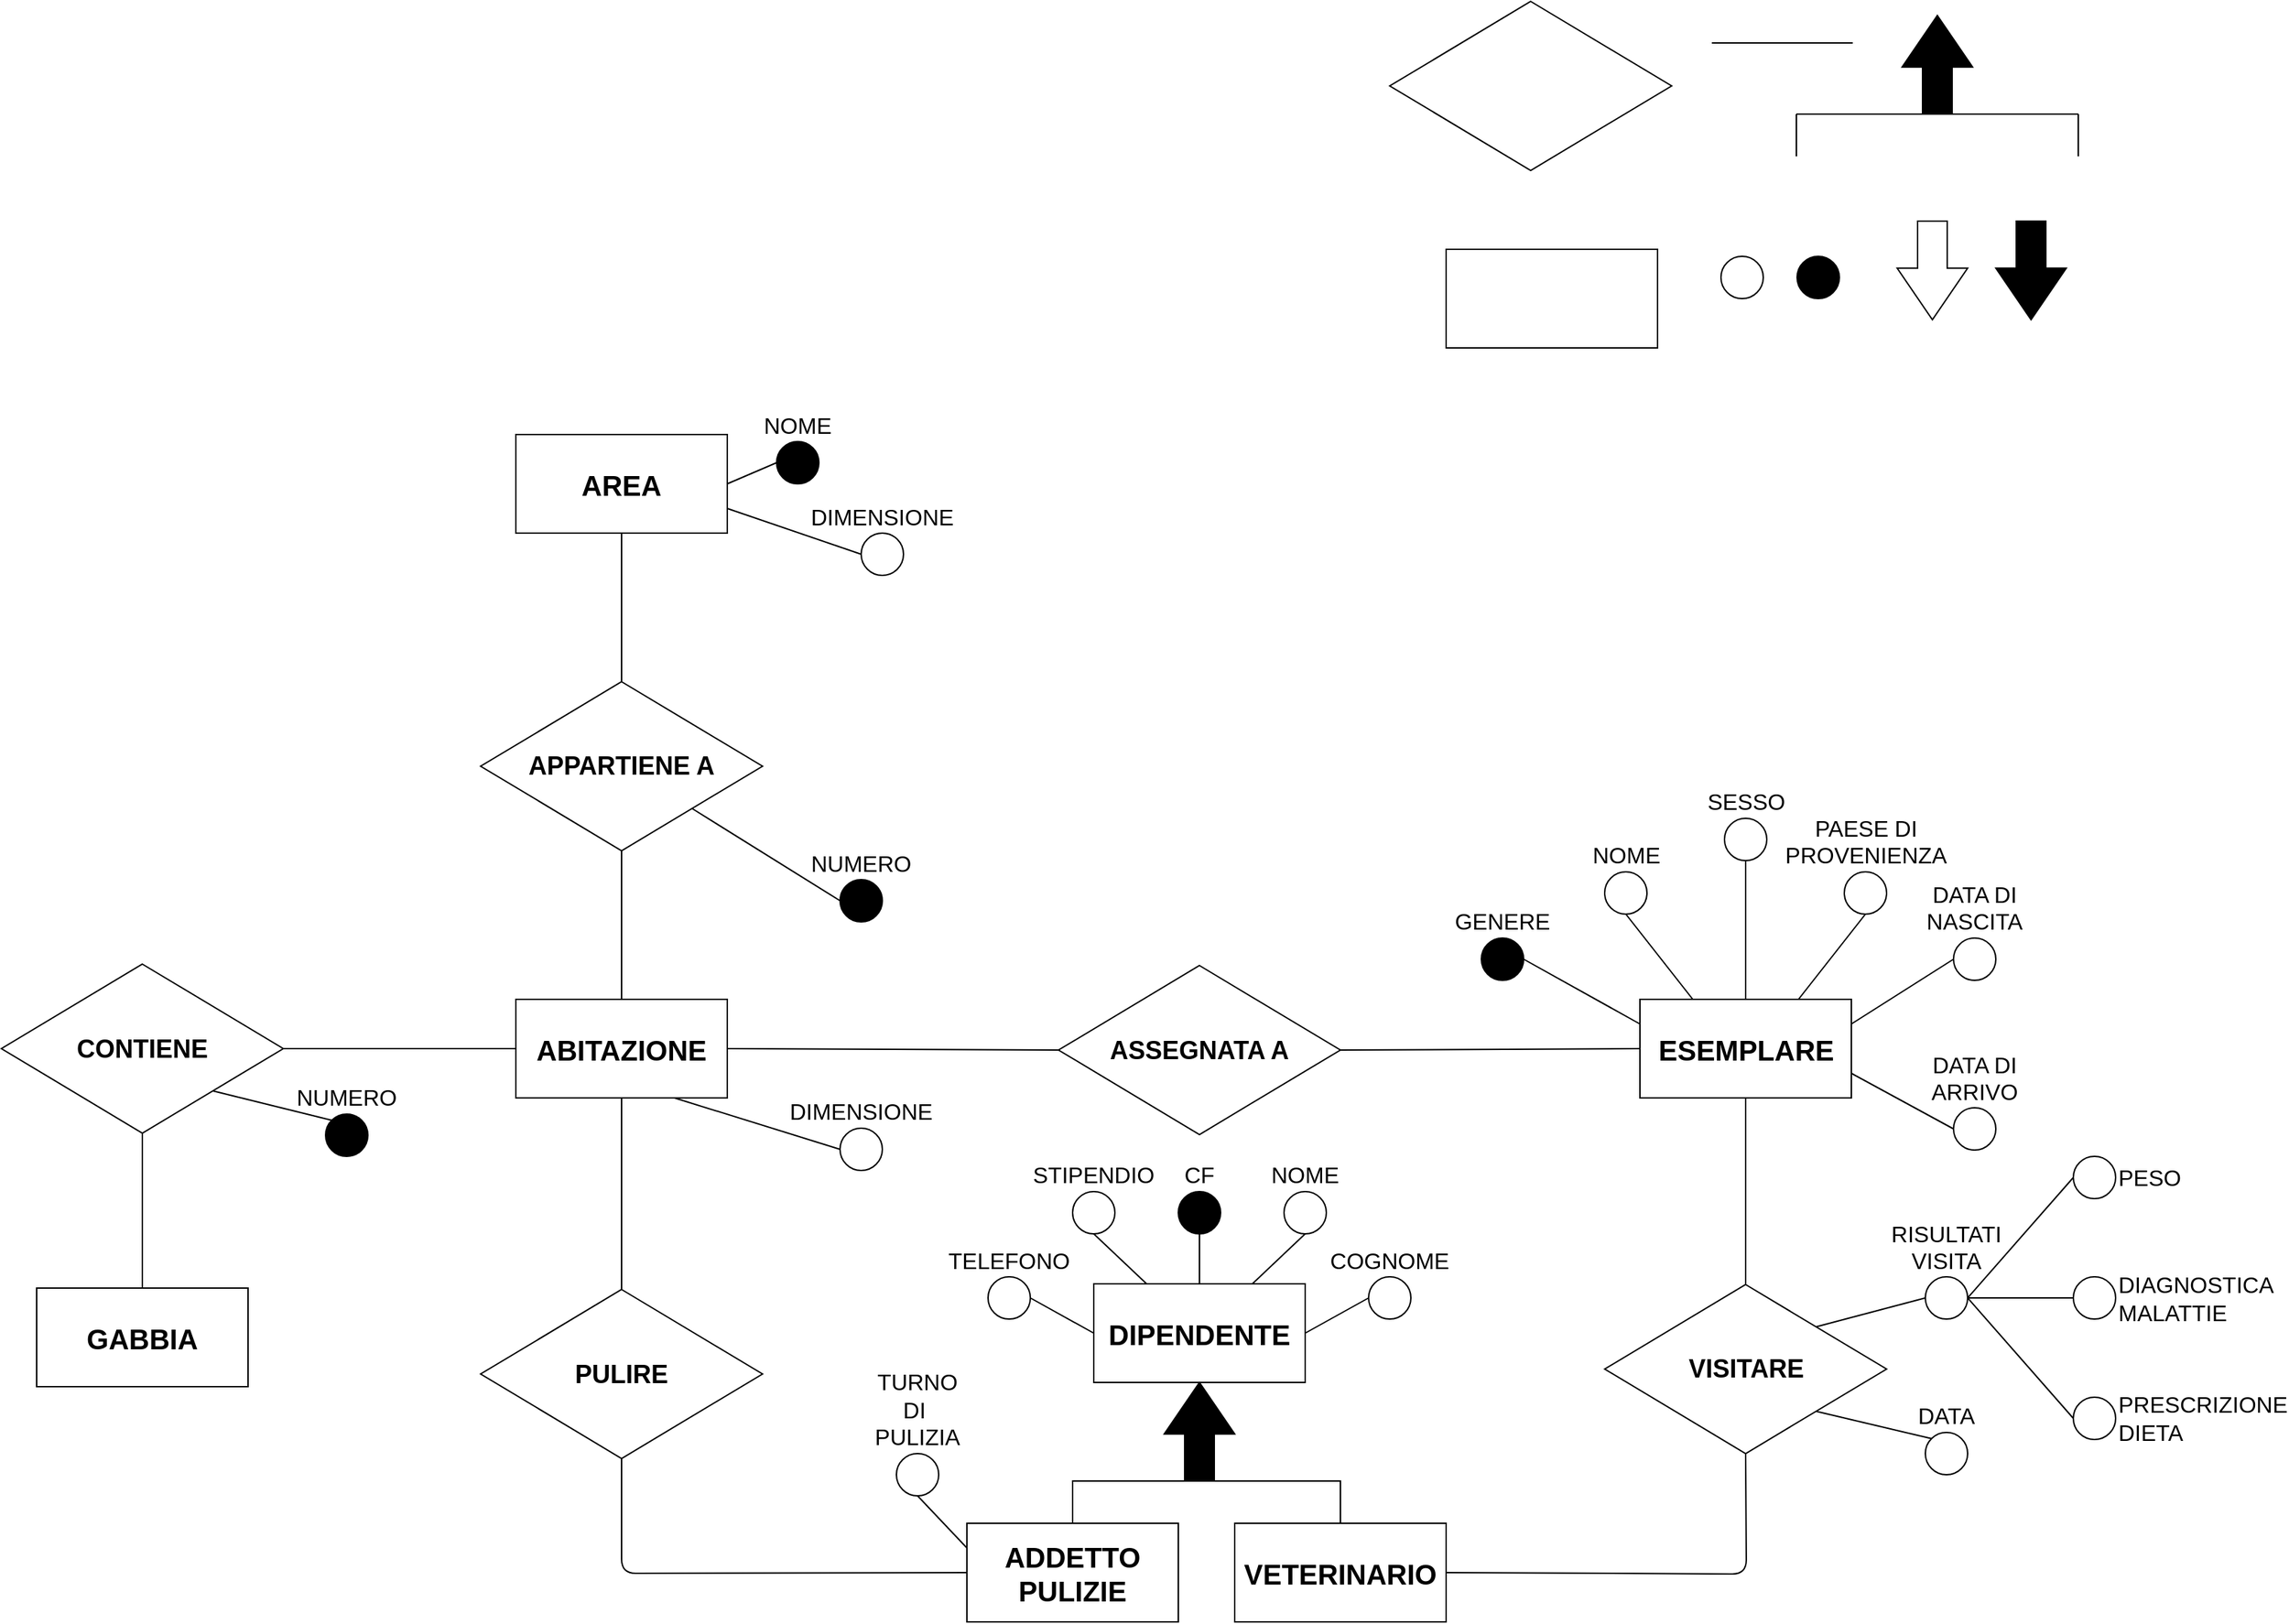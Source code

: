 <mxfile version="12.2.4" type="device" pages="1"><diagram id="uCaHc9xqAQ-mQhhFOE-_" name="Page-1"><mxGraphModel dx="2048" dy="1870" grid="1" gridSize="10" guides="1" tooltips="1" connect="1" arrows="1" fold="1" page="1" pageScale="1" pageWidth="1600" pageHeight="900" math="0" shadow="0"><root><mxCell id="0"/><mxCell id="1" parent="0"/><mxCell id="M2oDsuhWPekzFt9G_9ts-1" value="" style="rounded=0;whiteSpace=wrap;html=1;" vertex="1" parent="1"><mxGeometry x="1125" y="-104" width="150" height="70" as="geometry"/></mxCell><mxCell id="M2oDsuhWPekzFt9G_9ts-4" value="" style="html=1;shadow=0;dashed=0;align=center;verticalAlign=middle;shape=mxgraph.arrows2.arrow;dy=0.58;dx=36.6;direction=south;notch=0;" vertex="1" parent="1"><mxGeometry x="1445" y="-124" width="50" height="70" as="geometry"/></mxCell><mxCell id="M2oDsuhWPekzFt9G_9ts-5" value="" style="html=1;shadow=0;dashed=0;align=center;verticalAlign=middle;shape=mxgraph.arrows2.arrow;dy=0.58;dx=36.6;direction=south;notch=0;fillColor=#000000;" vertex="1" parent="1"><mxGeometry x="1515" y="-124" width="50" height="70" as="geometry"/></mxCell><mxCell id="M2oDsuhWPekzFt9G_9ts-7" value="" style="ellipse;whiteSpace=wrap;html=1;aspect=fixed;fillColor=#FFFFFF;" vertex="1" parent="1"><mxGeometry x="1320" y="-99" width="30" height="30" as="geometry"/></mxCell><mxCell id="M2oDsuhWPekzFt9G_9ts-9" value="&lt;font size=&quot;1&quot;&gt;&lt;b style=&quot;font-size: 20px&quot;&gt;ESEMPLARE&lt;/b&gt;&lt;/font&gt;" style="rounded=0;whiteSpace=wrap;html=1;" vertex="1" parent="1"><mxGeometry x="1262.5" y="428.5" width="150" height="70" as="geometry"/></mxCell><mxCell id="M2oDsuhWPekzFt9G_9ts-10" value="&lt;span style=&quot;font-size: 20px&quot;&gt;&lt;b&gt;AREA&lt;/b&gt;&lt;/span&gt;" style="rounded=0;whiteSpace=wrap;html=1;" vertex="1" parent="1"><mxGeometry x="465" y="27.5" width="150" height="70" as="geometry"/></mxCell><mxCell id="M2oDsuhWPekzFt9G_9ts-11" value="&lt;span style=&quot;font-size: 20px&quot;&gt;&lt;b&gt;ABITAZIONE&lt;/b&gt;&lt;/span&gt;" style="rounded=0;whiteSpace=wrap;html=1;" vertex="1" parent="1"><mxGeometry x="465" y="428.5" width="150" height="70" as="geometry"/></mxCell><mxCell id="M2oDsuhWPekzFt9G_9ts-12" value="&lt;font size=&quot;1&quot;&gt;&lt;b style=&quot;font-size: 20px&quot;&gt;GABBIA&lt;/b&gt;&lt;/font&gt;" style="rounded=0;whiteSpace=wrap;html=1;" vertex="1" parent="1"><mxGeometry x="125" y="633.5" width="150" height="70" as="geometry"/></mxCell><mxCell id="M2oDsuhWPekzFt9G_9ts-13" value="&lt;font size=&quot;1&quot;&gt;&lt;b style=&quot;font-size: 20px&quot;&gt;DIPENDENTE&lt;/b&gt;&lt;/font&gt;" style="rounded=0;whiteSpace=wrap;html=1;" vertex="1" parent="1"><mxGeometry x="875" y="630.5" width="150" height="70" as="geometry"/></mxCell><mxCell id="M2oDsuhWPekzFt9G_9ts-15" value="&lt;font size=&quot;1&quot;&gt;&lt;b style=&quot;font-size: 20px&quot;&gt;ADDETTO PULIZIE&lt;/b&gt;&lt;/font&gt;" style="rounded=0;whiteSpace=wrap;html=1;" vertex="1" parent="1"><mxGeometry x="785" y="800.5" width="150" height="70" as="geometry"/></mxCell><mxCell id="M2oDsuhWPekzFt9G_9ts-16" value="&lt;span style=&quot;font-size: 20px&quot;&gt;&lt;b&gt;VETERINARIO&lt;/b&gt;&lt;/span&gt;" style="rounded=0;whiteSpace=wrap;html=1;" vertex="1" parent="1"><mxGeometry x="975" y="800.5" width="150" height="70" as="geometry"/></mxCell><mxCell id="M2oDsuhWPekzFt9G_9ts-18" value="" style="rhombus;whiteSpace=wrap;html=1;" vertex="1" parent="1"><mxGeometry x="1085" y="-280" width="200" height="120" as="geometry"/></mxCell><mxCell id="M2oDsuhWPekzFt9G_9ts-19" value="&lt;span style=&quot;font-size: 18px&quot;&gt;&lt;b&gt;ASSEGNATA A&lt;/b&gt;&lt;/span&gt;" style="rhombus;whiteSpace=wrap;html=1;" vertex="1" parent="1"><mxGeometry x="850" y="404.5" width="200" height="120" as="geometry"/></mxCell><mxCell id="M2oDsuhWPekzFt9G_9ts-20" value="&lt;font size=&quot;1&quot;&gt;&lt;b style=&quot;font-size: 18px&quot;&gt;PULIRE&lt;/b&gt;&lt;/font&gt;" style="rhombus;whiteSpace=wrap;html=1;" vertex="1" parent="1"><mxGeometry x="440" y="634.5" width="200" height="120" as="geometry"/></mxCell><mxCell id="M2oDsuhWPekzFt9G_9ts-21" value="&lt;span style=&quot;font-size: 18px&quot;&gt;&lt;b&gt;VISITARE&lt;/b&gt;&lt;/span&gt;" style="rhombus;whiteSpace=wrap;html=1;" vertex="1" parent="1"><mxGeometry x="1237.5" y="631" width="200" height="120" as="geometry"/></mxCell><mxCell id="M2oDsuhWPekzFt9G_9ts-22" value="" style="html=1;shadow=0;dashed=0;align=center;verticalAlign=middle;shape=mxgraph.arrows2.arrow;dy=0.58;dx=36.6;direction=south;notch=0;fillColor=#000000;rotation=180;" vertex="1" parent="1"><mxGeometry x="925" y="700.5" width="50" height="70" as="geometry"/></mxCell><mxCell id="M2oDsuhWPekzFt9G_9ts-30" value="" style="endArrow=none;html=1;exitX=0;exitY=0.5;exitDx=0;exitDy=0;entryX=1;entryY=0.5;entryDx=0;entryDy=0;" edge="1" parent="1" source="M2oDsuhWPekzFt9G_9ts-9" target="M2oDsuhWPekzFt9G_9ts-19"><mxGeometry width="50" height="50" relative="1" as="geometry"><mxPoint x="1405" y="452" as="sourcePoint"/><mxPoint x="1305" y="452" as="targetPoint"/></mxGeometry></mxCell><mxCell id="M2oDsuhWPekzFt9G_9ts-31" value="" style="endArrow=none;html=1;exitX=0;exitY=0.5;exitDx=0;exitDy=0;entryX=1;entryY=0.5;entryDx=0;entryDy=0;" edge="1" parent="1" source="M2oDsuhWPekzFt9G_9ts-19" target="M2oDsuhWPekzFt9G_9ts-11"><mxGeometry width="50" height="50" relative="1" as="geometry"><mxPoint x="1265" y="453.5" as="sourcePoint"/><mxPoint x="1165" y="453.5" as="targetPoint"/></mxGeometry></mxCell><mxCell id="M2oDsuhWPekzFt9G_9ts-32" value="" style="endArrow=none;html=1;" edge="1" parent="1"><mxGeometry width="50" height="50" relative="1" as="geometry"><mxPoint x="1413.5" y="-250.5" as="sourcePoint"/><mxPoint x="1313.5" y="-250.5" as="targetPoint"/></mxGeometry></mxCell><mxCell id="M2oDsuhWPekzFt9G_9ts-33" value="" style="html=1;shadow=0;dashed=0;align=center;verticalAlign=middle;shape=mxgraph.arrows2.arrow;dy=0.58;dx=36.6;direction=south;notch=0;fillColor=#000000;rotation=180;" vertex="1" parent="1"><mxGeometry x="1448.5" y="-270" width="50" height="70" as="geometry"/></mxCell><mxCell id="M2oDsuhWPekzFt9G_9ts-34" value="" style="endArrow=none;html=1;" edge="1" parent="1"><mxGeometry width="50" height="50" relative="1" as="geometry"><mxPoint x="1373.5" y="-200" as="sourcePoint"/><mxPoint x="1573.5" y="-200" as="targetPoint"/></mxGeometry></mxCell><mxCell id="M2oDsuhWPekzFt9G_9ts-35" value="" style="endArrow=none;html=1;" edge="1" parent="1"><mxGeometry width="50" height="50" relative="1" as="geometry"><mxPoint x="1573.5" y="-200" as="sourcePoint"/><mxPoint x="1573.5" y="-170" as="targetPoint"/></mxGeometry></mxCell><mxCell id="M2oDsuhWPekzFt9G_9ts-36" value="" style="endArrow=none;html=1;" edge="1" parent="1"><mxGeometry width="50" height="50" relative="1" as="geometry"><mxPoint x="1373.5" y="-200" as="sourcePoint"/><mxPoint x="1373.5" y="-170" as="targetPoint"/><Array as="points"><mxPoint x="1373.5" y="-190"/></Array></mxGeometry></mxCell><mxCell id="M2oDsuhWPekzFt9G_9ts-37" value="&lt;span style=&quot;font-size: 18px&quot;&gt;&lt;b&gt;CONTIENE&lt;/b&gt;&lt;/span&gt;" style="rhombus;whiteSpace=wrap;html=1;" vertex="1" parent="1"><mxGeometry x="100" y="403.5" width="200" height="120" as="geometry"/></mxCell><mxCell id="M2oDsuhWPekzFt9G_9ts-38" value="" style="endArrow=none;html=1;entryX=1;entryY=0.5;entryDx=0;entryDy=0;exitX=0;exitY=0.5;exitDx=0;exitDy=0;" edge="1" parent="1" source="M2oDsuhWPekzFt9G_9ts-11" target="M2oDsuhWPekzFt9G_9ts-37"><mxGeometry width="50" height="50" relative="1" as="geometry"><mxPoint x="1015" y="452" as="sourcePoint"/><mxPoint x="915" y="452" as="targetPoint"/></mxGeometry></mxCell><mxCell id="M2oDsuhWPekzFt9G_9ts-39" value="" style="endArrow=none;html=1;entryX=0.5;entryY=0;entryDx=0;entryDy=0;exitX=0.5;exitY=1;exitDx=0;exitDy=0;" edge="1" parent="1" source="M2oDsuhWPekzFt9G_9ts-37" target="M2oDsuhWPekzFt9G_9ts-12"><mxGeometry width="50" height="50" relative="1" as="geometry"><mxPoint x="660" y="453.5" as="sourcePoint"/><mxPoint x="560" y="453.5" as="targetPoint"/></mxGeometry></mxCell><mxCell id="M2oDsuhWPekzFt9G_9ts-41" value="" style="endArrow=none;html=1;entryX=0.5;entryY=1;entryDx=0;entryDy=0;exitX=0.5;exitY=0;exitDx=0;exitDy=0;" edge="1" parent="1" source="M2oDsuhWPekzFt9G_9ts-20" target="M2oDsuhWPekzFt9G_9ts-11"><mxGeometry width="50" height="50" relative="1" as="geometry"><mxPoint x="540" y="641" as="sourcePoint"/><mxPoint x="540" y="546" as="targetPoint"/></mxGeometry></mxCell><mxCell id="M2oDsuhWPekzFt9G_9ts-44" value="" style="endArrow=none;html=1;entryX=0;entryY=0.5;entryDx=0;entryDy=0;exitX=0.5;exitY=1;exitDx=0;exitDy=0;" edge="1" parent="1" source="M2oDsuhWPekzFt9G_9ts-20" target="M2oDsuhWPekzFt9G_9ts-15"><mxGeometry width="50" height="50" relative="1" as="geometry"><mxPoint x="540" y="790" as="sourcePoint"/><mxPoint x="490" y="1131" as="targetPoint"/><Array as="points"><mxPoint x="540" y="836"/></Array></mxGeometry></mxCell><mxCell id="M2oDsuhWPekzFt9G_9ts-45" value="" style="endArrow=none;html=1;entryX=0.5;entryY=1;entryDx=0;entryDy=0;exitX=1;exitY=0.5;exitDx=0;exitDy=0;" edge="1" parent="1" source="M2oDsuhWPekzFt9G_9ts-16" target="M2oDsuhWPekzFt9G_9ts-21"><mxGeometry width="50" height="50" relative="1" as="geometry"><mxPoint x="1105" y="836" as="sourcePoint"/><mxPoint x="1480" y="836" as="targetPoint"/><Array as="points"><mxPoint x="1338" y="836.5"/></Array></mxGeometry></mxCell><mxCell id="M2oDsuhWPekzFt9G_9ts-49" value="" style="endArrow=none;html=1;entryX=0.5;entryY=0;entryDx=0;entryDy=0;exitX=0.5;exitY=1;exitDx=0;exitDy=0;" edge="1" parent="1" source="M2oDsuhWPekzFt9G_9ts-9" target="M2oDsuhWPekzFt9G_9ts-21"><mxGeometry width="50" height="50" relative="1" as="geometry"><mxPoint x="1337.5" y="546" as="sourcePoint"/><mxPoint x="247.5" y="546" as="targetPoint"/></mxGeometry></mxCell><mxCell id="M2oDsuhWPekzFt9G_9ts-53" value="&lt;span style=&quot;font-size: 18px&quot;&gt;&lt;b&gt;APPARTIENE A&lt;/b&gt;&lt;/span&gt;" style="rhombus;whiteSpace=wrap;html=1;" vertex="1" parent="1"><mxGeometry x="440" y="203" width="200" height="120" as="geometry"/></mxCell><mxCell id="M2oDsuhWPekzFt9G_9ts-54" value="" style="endArrow=none;html=1;entryX=0.5;entryY=1;entryDx=0;entryDy=0;exitX=0.5;exitY=0;exitDx=0;exitDy=0;" edge="1" parent="1" source="M2oDsuhWPekzFt9G_9ts-53" target="M2oDsuhWPekzFt9G_9ts-10"><mxGeometry width="50" height="50" relative="1" as="geometry"><mxPoint x="440" y="847.5" as="sourcePoint"/><mxPoint x="490" y="797.5" as="targetPoint"/></mxGeometry></mxCell><mxCell id="M2oDsuhWPekzFt9G_9ts-56" value="" style="endArrow=none;html=1;entryX=0.5;entryY=1;entryDx=0;entryDy=0;exitX=0.5;exitY=0;exitDx=0;exitDy=0;" edge="1" parent="1" source="M2oDsuhWPekzFt9G_9ts-11" target="M2oDsuhWPekzFt9G_9ts-53"><mxGeometry width="50" height="50" relative="1" as="geometry"><mxPoint x="440" y="893.5" as="sourcePoint"/><mxPoint x="490" y="843.5" as="targetPoint"/></mxGeometry></mxCell><mxCell id="M2oDsuhWPekzFt9G_9ts-61" value="" style="shape=partialRectangle;whiteSpace=wrap;html=1;bottom=1;right=1;left=1;top=0;fillColor=none;routingCenterX=-0.5;rotation=180;" vertex="1" parent="1"><mxGeometry x="860" y="770.5" width="190" height="30" as="geometry"/></mxCell><mxCell id="M2oDsuhWPekzFt9G_9ts-62" value="GENERE" style="ellipse;html=1;aspect=fixed;fillColor=#000000;spacingBottom=0;fontSize=16;align=center;whiteSpace=wrap;labelPosition=center;verticalLabelPosition=top;verticalAlign=bottom;" vertex="1" parent="1"><mxGeometry x="1150" y="385" width="30" height="30" as="geometry"/></mxCell><mxCell id="M2oDsuhWPekzFt9G_9ts-63" value="DATA DI ARRIVO" style="ellipse;html=1;aspect=fixed;fillColor=#FFFFFF;spacingBottom=0;fontSize=16;align=center;whiteSpace=wrap;labelPosition=center;verticalLabelPosition=top;verticalAlign=bottom;" vertex="1" parent="1"><mxGeometry x="1485" y="505.5" width="30" height="30" as="geometry"/></mxCell><mxCell id="M2oDsuhWPekzFt9G_9ts-64" value="" style="ellipse;html=1;aspect=fixed;fillColor=#000000;spacingBottom=0;fontSize=16;align=center;whiteSpace=wrap;labelPosition=center;verticalLabelPosition=top;verticalAlign=bottom;" vertex="1" parent="1"><mxGeometry x="1374" y="-99" width="30" height="30" as="geometry"/></mxCell><mxCell id="M2oDsuhWPekzFt9G_9ts-65" value="NOME" style="ellipse;html=1;aspect=fixed;fillColor=#FFFFFF;spacingBottom=0;fontSize=16;align=center;whiteSpace=wrap;labelPosition=center;verticalLabelPosition=top;verticalAlign=bottom;" vertex="1" parent="1"><mxGeometry x="1237.5" y="338" width="30" height="30" as="geometry"/></mxCell><mxCell id="M2oDsuhWPekzFt9G_9ts-66" value="PAESE DI PROVENIENZA" style="ellipse;html=1;aspect=fixed;fillColor=#FFFFFF;spacingBottom=0;fontSize=16;align=center;whiteSpace=wrap;labelPosition=center;verticalLabelPosition=top;verticalAlign=bottom;" vertex="1" parent="1"><mxGeometry x="1407.5" y="338" width="30" height="30" as="geometry"/></mxCell><mxCell id="M2oDsuhWPekzFt9G_9ts-68" value="SESSO" style="ellipse;html=1;aspect=fixed;fillColor=#FFFFFF;spacingBottom=0;fontSize=16;align=center;whiteSpace=wrap;labelPosition=center;verticalLabelPosition=top;verticalAlign=bottom;" vertex="1" parent="1"><mxGeometry x="1322.5" y="300" width="30" height="30" as="geometry"/></mxCell><mxCell id="M2oDsuhWPekzFt9G_9ts-69" value="DATA DI NASCITA" style="ellipse;html=1;aspect=fixed;fillColor=#FFFFFF;spacingBottom=0;fontSize=16;align=center;whiteSpace=wrap;labelPosition=center;verticalLabelPosition=top;verticalAlign=bottom;" vertex="1" parent="1"><mxGeometry x="1485" y="385" width="30" height="30" as="geometry"/></mxCell><mxCell id="M2oDsuhWPekzFt9G_9ts-70" value="CF" style="ellipse;html=1;aspect=fixed;fillColor=#000000;spacingBottom=0;fontSize=16;align=center;whiteSpace=wrap;labelPosition=center;verticalLabelPosition=top;verticalAlign=bottom;" vertex="1" parent="1"><mxGeometry x="935" y="565" width="30" height="30" as="geometry"/></mxCell><mxCell id="M2oDsuhWPekzFt9G_9ts-71" value="NOME" style="ellipse;html=1;aspect=fixed;fillColor=#FFFFFF;spacingBottom=0;fontSize=16;align=center;whiteSpace=wrap;labelPosition=center;verticalLabelPosition=top;verticalAlign=bottom;" vertex="1" parent="1"><mxGeometry x="1010" y="565" width="30" height="30" as="geometry"/></mxCell><mxCell id="M2oDsuhWPekzFt9G_9ts-72" value="COGNOME" style="ellipse;html=1;aspect=fixed;fillColor=#FFFFFF;spacingBottom=0;fontSize=16;align=center;whiteSpace=wrap;labelPosition=center;verticalLabelPosition=top;verticalAlign=bottom;" vertex="1" parent="1"><mxGeometry x="1070" y="625.5" width="30" height="30" as="geometry"/></mxCell><mxCell id="M2oDsuhWPekzFt9G_9ts-74" value="STIPENDIO" style="ellipse;html=1;aspect=fixed;fillColor=#FFFFFF;spacingBottom=0;fontSize=16;align=center;whiteSpace=wrap;labelPosition=center;verticalLabelPosition=top;verticalAlign=bottom;" vertex="1" parent="1"><mxGeometry x="860" y="565" width="30" height="30" as="geometry"/></mxCell><mxCell id="M2oDsuhWPekzFt9G_9ts-75" value="TELEFONO" style="ellipse;html=1;aspect=fixed;fillColor=#FFFFFF;spacingBottom=0;fontSize=16;align=center;whiteSpace=wrap;labelPosition=center;verticalLabelPosition=top;verticalAlign=bottom;" vertex="1" parent="1"><mxGeometry x="800" y="625.5" width="30" height="30" as="geometry"/></mxCell><mxCell id="M2oDsuhWPekzFt9G_9ts-76" value="TURNO DI&amp;nbsp; PULIZIA" style="ellipse;html=1;aspect=fixed;fillColor=#FFFFFF;spacingBottom=0;fontSize=16;align=center;whiteSpace=wrap;labelPosition=center;verticalLabelPosition=top;verticalAlign=bottom;direction=south;" vertex="1" parent="1"><mxGeometry x="735" y="751" width="30" height="30" as="geometry"/></mxCell><mxCell id="M2oDsuhWPekzFt9G_9ts-82" value="RISULTATI VISITA" style="ellipse;html=1;aspect=fixed;fillColor=#FFFFFF;spacingBottom=0;fontSize=16;align=center;whiteSpace=wrap;labelPosition=center;verticalLabelPosition=top;verticalAlign=bottom;" vertex="1" parent="1"><mxGeometry x="1465" y="625.5" width="30" height="30" as="geometry"/></mxCell><mxCell id="M2oDsuhWPekzFt9G_9ts-84" value="DATA" style="ellipse;html=1;aspect=fixed;fillColor=#FFFFFF;spacingBottom=0;fontSize=16;align=center;whiteSpace=wrap;labelPosition=center;verticalLabelPosition=top;verticalAlign=bottom;" vertex="1" parent="1"><mxGeometry x="1465" y="736" width="30" height="30" as="geometry"/></mxCell><mxCell id="M2oDsuhWPekzFt9G_9ts-85" value="NOME" style="ellipse;html=1;aspect=fixed;fillColor=#000000;spacingBottom=0;fontSize=16;align=center;whiteSpace=wrap;labelPosition=center;verticalLabelPosition=top;verticalAlign=bottom;" vertex="1" parent="1"><mxGeometry x="650" y="32.5" width="30" height="30" as="geometry"/></mxCell><mxCell id="M2oDsuhWPekzFt9G_9ts-86" value="DIMENSIONE" style="ellipse;html=1;aspect=fixed;fillColor=#FFFFFF;spacingBottom=0;fontSize=16;align=center;whiteSpace=wrap;labelPosition=center;verticalLabelPosition=top;verticalAlign=bottom;" vertex="1" parent="1"><mxGeometry x="710" y="97.5" width="30" height="30" as="geometry"/></mxCell><mxCell id="M2oDsuhWPekzFt9G_9ts-87" value="NUMERO" style="ellipse;html=1;aspect=fixed;fillColor=#000000;spacingBottom=0;fontSize=16;align=center;whiteSpace=wrap;labelPosition=center;verticalLabelPosition=top;verticalAlign=bottom;" vertex="1" parent="1"><mxGeometry x="695" y="343.5" width="30" height="30" as="geometry"/></mxCell><mxCell id="M2oDsuhWPekzFt9G_9ts-88" value="NUMERO" style="ellipse;html=1;aspect=fixed;fillColor=#000000;spacingBottom=0;fontSize=16;align=center;whiteSpace=wrap;labelPosition=center;verticalLabelPosition=top;verticalAlign=bottom;" vertex="1" parent="1"><mxGeometry x="330" y="510" width="30" height="30" as="geometry"/></mxCell><mxCell id="M2oDsuhWPekzFt9G_9ts-94" value="DIMENSIONE" style="ellipse;html=1;aspect=fixed;fillColor=#FFFFFF;spacingBottom=0;fontSize=16;align=center;whiteSpace=wrap;labelPosition=center;verticalLabelPosition=top;verticalAlign=bottom;" vertex="1" parent="1"><mxGeometry x="695" y="520" width="30" height="30" as="geometry"/></mxCell><mxCell id="M2oDsuhWPekzFt9G_9ts-99" value="" style="endArrow=none;html=1;fontSize=16;fontColor=#FFFFFF;entryX=1;entryY=1;entryDx=0;entryDy=0;exitX=0;exitY=0;exitDx=0;exitDy=0;" edge="1" parent="1" source="M2oDsuhWPekzFt9G_9ts-88" target="M2oDsuhWPekzFt9G_9ts-37"><mxGeometry width="50" height="50" relative="1" as="geometry"><mxPoint x="100" y="940" as="sourcePoint"/><mxPoint x="150" y="890" as="targetPoint"/></mxGeometry></mxCell><mxCell id="M2oDsuhWPekzFt9G_9ts-101" value="" style="endArrow=none;html=1;fontSize=16;fontColor=#FFFFFF;entryX=1;entryY=1;entryDx=0;entryDy=0;exitX=0;exitY=0.5;exitDx=0;exitDy=0;" edge="1" parent="1" source="M2oDsuhWPekzFt9G_9ts-87" target="M2oDsuhWPekzFt9G_9ts-53"><mxGeometry width="50" height="50" relative="1" as="geometry"><mxPoint x="344.393" y="524.393" as="sourcePoint"/><mxPoint x="260" y="503.5" as="targetPoint"/></mxGeometry></mxCell><mxCell id="M2oDsuhWPekzFt9G_9ts-102" value="" style="endArrow=none;html=1;fontSize=16;fontColor=#FFFFFF;entryX=1;entryY=0.5;entryDx=0;entryDy=0;exitX=0;exitY=0.5;exitDx=0;exitDy=0;" edge="1" parent="1" source="M2oDsuhWPekzFt9G_9ts-85" target="M2oDsuhWPekzFt9G_9ts-10"><mxGeometry width="50" height="50" relative="1" as="geometry"><mxPoint x="705" y="368.5" as="sourcePoint"/><mxPoint x="600" y="303" as="targetPoint"/></mxGeometry></mxCell><mxCell id="M2oDsuhWPekzFt9G_9ts-104" value="" style="endArrow=none;html=1;fontSize=16;fontColor=#FFFFFF;entryX=1;entryY=0.75;entryDx=0;entryDy=0;exitX=0;exitY=0.5;exitDx=0;exitDy=0;" edge="1" parent="1" source="M2oDsuhWPekzFt9G_9ts-86" target="M2oDsuhWPekzFt9G_9ts-10"><mxGeometry width="50" height="50" relative="1" as="geometry"><mxPoint x="660" y="57.5" as="sourcePoint"/><mxPoint x="625" y="72.5" as="targetPoint"/></mxGeometry></mxCell><mxCell id="M2oDsuhWPekzFt9G_9ts-106" value="" style="endArrow=none;html=1;fontSize=16;fontColor=#FFFFFF;entryX=0;entryY=0.25;entryDx=0;entryDy=0;exitX=1;exitY=0.5;exitDx=0;exitDy=0;" edge="1" parent="1" source="M2oDsuhWPekzFt9G_9ts-76" target="M2oDsuhWPekzFt9G_9ts-15"><mxGeometry width="50" height="50" relative="1" as="geometry"><mxPoint x="725" y="860.5" as="sourcePoint"/><mxPoint x="775" y="810.5" as="targetPoint"/></mxGeometry></mxCell><mxCell id="M2oDsuhWPekzFt9G_9ts-107" value="" style="endArrow=none;html=1;fontSize=16;fontColor=#FFFFFF;entryX=0.75;entryY=1;entryDx=0;entryDy=0;exitX=0;exitY=0.5;exitDx=0;exitDy=0;" edge="1" parent="1" source="M2oDsuhWPekzFt9G_9ts-94" target="M2oDsuhWPekzFt9G_9ts-11"><mxGeometry width="50" height="50" relative="1" as="geometry"><mxPoint x="100" y="940" as="sourcePoint"/><mxPoint x="150" y="890" as="targetPoint"/></mxGeometry></mxCell><mxCell id="M2oDsuhWPekzFt9G_9ts-108" value="" style="endArrow=none;html=1;fontSize=16;fontColor=#FFFFFF;entryX=1;entryY=0.5;entryDx=0;entryDy=0;exitX=0;exitY=0.5;exitDx=0;exitDy=0;" edge="1" parent="1" source="M2oDsuhWPekzFt9G_9ts-13" target="M2oDsuhWPekzFt9G_9ts-75"><mxGeometry width="50" height="50" relative="1" as="geometry"><mxPoint x="705" y="545" as="sourcePoint"/><mxPoint x="587.5" y="508.5" as="targetPoint"/></mxGeometry></mxCell><mxCell id="M2oDsuhWPekzFt9G_9ts-109" value="" style="endArrow=none;html=1;fontSize=16;fontColor=#FFFFFF;entryX=0;entryY=0.5;entryDx=0;entryDy=0;exitX=1;exitY=0.5;exitDx=0;exitDy=0;" edge="1" parent="1" source="M2oDsuhWPekzFt9G_9ts-13" target="M2oDsuhWPekzFt9G_9ts-72"><mxGeometry width="50" height="50" relative="1" as="geometry"><mxPoint x="885" y="675.5" as="sourcePoint"/><mxPoint x="840" y="650.5" as="targetPoint"/></mxGeometry></mxCell><mxCell id="M2oDsuhWPekzFt9G_9ts-110" value="" style="endArrow=none;html=1;fontSize=16;fontColor=#FFFFFF;entryX=0.5;entryY=1;entryDx=0;entryDy=0;exitX=0.5;exitY=0;exitDx=0;exitDy=0;" edge="1" parent="1" source="M2oDsuhWPekzFt9G_9ts-13" target="M2oDsuhWPekzFt9G_9ts-70"><mxGeometry width="50" height="50" relative="1" as="geometry"><mxPoint x="885" y="675.5" as="sourcePoint"/><mxPoint x="840" y="650.5" as="targetPoint"/></mxGeometry></mxCell><mxCell id="M2oDsuhWPekzFt9G_9ts-111" value="" style="endArrow=none;html=1;fontSize=16;fontColor=#FFFFFF;entryX=0.5;entryY=1;entryDx=0;entryDy=0;exitX=0.75;exitY=0;exitDx=0;exitDy=0;" edge="1" parent="1" source="M2oDsuhWPekzFt9G_9ts-13" target="M2oDsuhWPekzFt9G_9ts-71"><mxGeometry width="50" height="50" relative="1" as="geometry"><mxPoint x="922.5" y="640.5" as="sourcePoint"/><mxPoint x="900" y="620" as="targetPoint"/></mxGeometry></mxCell><mxCell id="M2oDsuhWPekzFt9G_9ts-116" value="" style="endArrow=none;html=1;fontSize=16;fontColor=#FFFFFF;entryX=0.5;entryY=1;entryDx=0;entryDy=0;exitX=0.25;exitY=0;exitDx=0;exitDy=0;" edge="1" parent="1" source="M2oDsuhWPekzFt9G_9ts-13" target="M2oDsuhWPekzFt9G_9ts-74"><mxGeometry width="50" height="50" relative="1" as="geometry"><mxPoint x="960" y="640.5" as="sourcePoint"/><mxPoint x="960" y="605" as="targetPoint"/></mxGeometry></mxCell><mxCell id="M2oDsuhWPekzFt9G_9ts-118" value="" style="endArrow=none;html=1;fontSize=16;fontColor=#FFFFFF;entryX=1;entryY=1;entryDx=0;entryDy=0;exitX=0;exitY=0;exitDx=0;exitDy=0;" edge="1" parent="1" source="M2oDsuhWPekzFt9G_9ts-84" target="M2oDsuhWPekzFt9G_9ts-21"><mxGeometry width="50" height="50" relative="1" as="geometry"><mxPoint x="1035" y="675.5" as="sourcePoint"/><mxPoint x="1080" y="650.5" as="targetPoint"/></mxGeometry></mxCell><mxCell id="M2oDsuhWPekzFt9G_9ts-119" value="" style="endArrow=none;html=1;fontSize=16;fontColor=#FFFFFF;entryX=1;entryY=0;entryDx=0;entryDy=0;exitX=0;exitY=0.5;exitDx=0;exitDy=0;" edge="1" parent="1" source="M2oDsuhWPekzFt9G_9ts-82" target="M2oDsuhWPekzFt9G_9ts-21"><mxGeometry width="50" height="50" relative="1" as="geometry"><mxPoint x="1421.893" y="755.393" as="sourcePoint"/><mxPoint x="1397.5" y="731" as="targetPoint"/></mxGeometry></mxCell><mxCell id="M2oDsuhWPekzFt9G_9ts-120" value="PESO" style="ellipse;html=1;aspect=fixed;fillColor=#FFFFFF;spacingBottom=0;fontSize=16;align=left;whiteSpace=wrap;labelPosition=right;verticalLabelPosition=middle;verticalAlign=middle;" vertex="1" parent="1"><mxGeometry x="1570" y="540" width="30" height="30" as="geometry"/></mxCell><mxCell id="M2oDsuhWPekzFt9G_9ts-121" value="DIAGNOSTICA MALATTIE" style="ellipse;html=1;aspect=fixed;fillColor=#FFFFFF;spacingBottom=0;fontSize=16;align=left;whiteSpace=wrap;labelPosition=right;verticalLabelPosition=middle;verticalAlign=middle;" vertex="1" parent="1"><mxGeometry x="1570" y="625.5" width="30" height="30" as="geometry"/></mxCell><mxCell id="M2oDsuhWPekzFt9G_9ts-122" value="PRESCRIZIONE DIETA" style="ellipse;html=1;aspect=fixed;fillColor=#FFFFFF;spacingBottom=0;fontSize=16;align=left;whiteSpace=wrap;labelPosition=right;verticalLabelPosition=middle;verticalAlign=middle;" vertex="1" parent="1"><mxGeometry x="1570" y="711" width="30" height="30" as="geometry"/></mxCell><mxCell id="M2oDsuhWPekzFt9G_9ts-125" value="" style="endArrow=none;html=1;fontSize=16;fontColor=#FFFFFF;entryX=1;entryY=0.5;entryDx=0;entryDy=0;exitX=0;exitY=0.5;exitDx=0;exitDy=0;" edge="1" parent="1" source="M2oDsuhWPekzFt9G_9ts-120" target="M2oDsuhWPekzFt9G_9ts-82"><mxGeometry width="50" height="50" relative="1" as="geometry"><mxPoint x="1475" y="650.5" as="sourcePoint"/><mxPoint x="1397.5" y="671" as="targetPoint"/></mxGeometry></mxCell><mxCell id="M2oDsuhWPekzFt9G_9ts-126" value="" style="endArrow=none;html=1;fontSize=16;fontColor=#FFFFFF;entryX=1;entryY=0.5;entryDx=0;entryDy=0;exitX=0;exitY=0.5;exitDx=0;exitDy=0;" edge="1" parent="1" source="M2oDsuhWPekzFt9G_9ts-121" target="M2oDsuhWPekzFt9G_9ts-82"><mxGeometry width="50" height="50" relative="1" as="geometry"><mxPoint x="1580" y="565" as="sourcePoint"/><mxPoint x="1505" y="650.5" as="targetPoint"/></mxGeometry></mxCell><mxCell id="M2oDsuhWPekzFt9G_9ts-127" value="" style="endArrow=none;html=1;fontSize=16;fontColor=#FFFFFF;exitX=0;exitY=0.5;exitDx=0;exitDy=0;entryX=1;entryY=0.5;entryDx=0;entryDy=0;" edge="1" parent="1" source="M2oDsuhWPekzFt9G_9ts-122" target="M2oDsuhWPekzFt9G_9ts-82"><mxGeometry width="50" height="50" relative="1" as="geometry"><mxPoint x="1580" y="650.5" as="sourcePoint"/><mxPoint x="1500" y="640" as="targetPoint"/></mxGeometry></mxCell><mxCell id="M2oDsuhWPekzFt9G_9ts-131" value="" style="endArrow=none;html=1;exitX=0;exitY=0.25;exitDx=0;exitDy=0;entryX=1;entryY=0.5;entryDx=0;entryDy=0;" edge="1" parent="1" source="M2oDsuhWPekzFt9G_9ts-9" target="M2oDsuhWPekzFt9G_9ts-62"><mxGeometry width="50" height="50" relative="1" as="geometry"><mxPoint x="1272.5" y="473.5" as="sourcePoint"/><mxPoint x="1060" y="474.5" as="targetPoint"/></mxGeometry></mxCell><mxCell id="M2oDsuhWPekzFt9G_9ts-132" value="" style="endArrow=none;html=1;exitX=0.25;exitY=0;exitDx=0;exitDy=0;entryX=0.5;entryY=1;entryDx=0;entryDy=0;" edge="1" parent="1" source="M2oDsuhWPekzFt9G_9ts-9" target="M2oDsuhWPekzFt9G_9ts-65"><mxGeometry width="50" height="50" relative="1" as="geometry"><mxPoint x="1310" y="438.5" as="sourcePoint"/><mxPoint x="1132.5" y="370" as="targetPoint"/></mxGeometry></mxCell><mxCell id="M2oDsuhWPekzFt9G_9ts-133" value="" style="endArrow=none;html=1;exitX=0.5;exitY=0;exitDx=0;exitDy=0;entryX=0.5;entryY=1;entryDx=0;entryDy=0;" edge="1" parent="1" source="M2oDsuhWPekzFt9G_9ts-9" target="M2oDsuhWPekzFt9G_9ts-68"><mxGeometry width="50" height="50" relative="1" as="geometry"><mxPoint x="1320" y="448.5" as="sourcePoint"/><mxPoint x="1142.5" y="380" as="targetPoint"/></mxGeometry></mxCell><mxCell id="M2oDsuhWPekzFt9G_9ts-134" value="" style="endArrow=none;html=1;exitX=0.75;exitY=0;exitDx=0;exitDy=0;entryX=0.5;entryY=1;entryDx=0;entryDy=0;" edge="1" parent="1" source="M2oDsuhWPekzFt9G_9ts-9" target="M2oDsuhWPekzFt9G_9ts-66"><mxGeometry width="50" height="50" relative="1" as="geometry"><mxPoint x="1347.5" y="438.5" as="sourcePoint"/><mxPoint x="1272.5" y="370" as="targetPoint"/></mxGeometry></mxCell><mxCell id="M2oDsuhWPekzFt9G_9ts-135" value="" style="endArrow=none;html=1;entryX=0;entryY=0.5;entryDx=0;entryDy=0;exitX=1;exitY=0.25;exitDx=0;exitDy=0;" edge="1" parent="1" source="M2oDsuhWPekzFt9G_9ts-9" target="M2oDsuhWPekzFt9G_9ts-69"><mxGeometry width="50" height="50" relative="1" as="geometry"><mxPoint x="1380" y="426" as="sourcePoint"/><mxPoint x="1370" y="370" as="targetPoint"/></mxGeometry></mxCell><mxCell id="M2oDsuhWPekzFt9G_9ts-136" value="" style="endArrow=none;html=1;entryX=0;entryY=0.5;entryDx=0;entryDy=0;exitX=1;exitY=0.75;exitDx=0;exitDy=0;" edge="1" parent="1" source="M2oDsuhWPekzFt9G_9ts-9" target="M2oDsuhWPekzFt9G_9ts-63"><mxGeometry width="50" height="50" relative="1" as="geometry"><mxPoint x="1367.15" y="435.63" as="sourcePoint"/><mxPoint x="1472.5" y="370" as="targetPoint"/></mxGeometry></mxCell></root></mxGraphModel></diagram></mxfile>